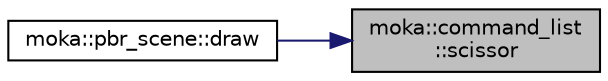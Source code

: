 digraph "moka::command_list::scissor"
{
 // LATEX_PDF_SIZE
  edge [fontname="Helvetica",fontsize="10",labelfontname="Helvetica",labelfontsize="10"];
  node [fontname="Helvetica",fontsize="10",shape=record];
  rankdir="RL";
  Node63 [label="moka::command_list\l::scissor",height=0.2,width=0.4,color="black", fillcolor="grey75", style="filled", fontcolor="black",tooltip="Create and return a scissor_command object."];
  Node63 -> Node64 [dir="back",color="midnightblue",fontsize="10",style="solid",fontname="Helvetica"];
  Node64 [label="moka::pbr_scene::draw",height=0.2,width=0.4,color="black", fillcolor="white", style="filled",URL="$classmoka_1_1pbr__scene.html#a520722e6fd897bd9d35cd5c1b6eb14b6",tooltip="Draw the scene."];
}
